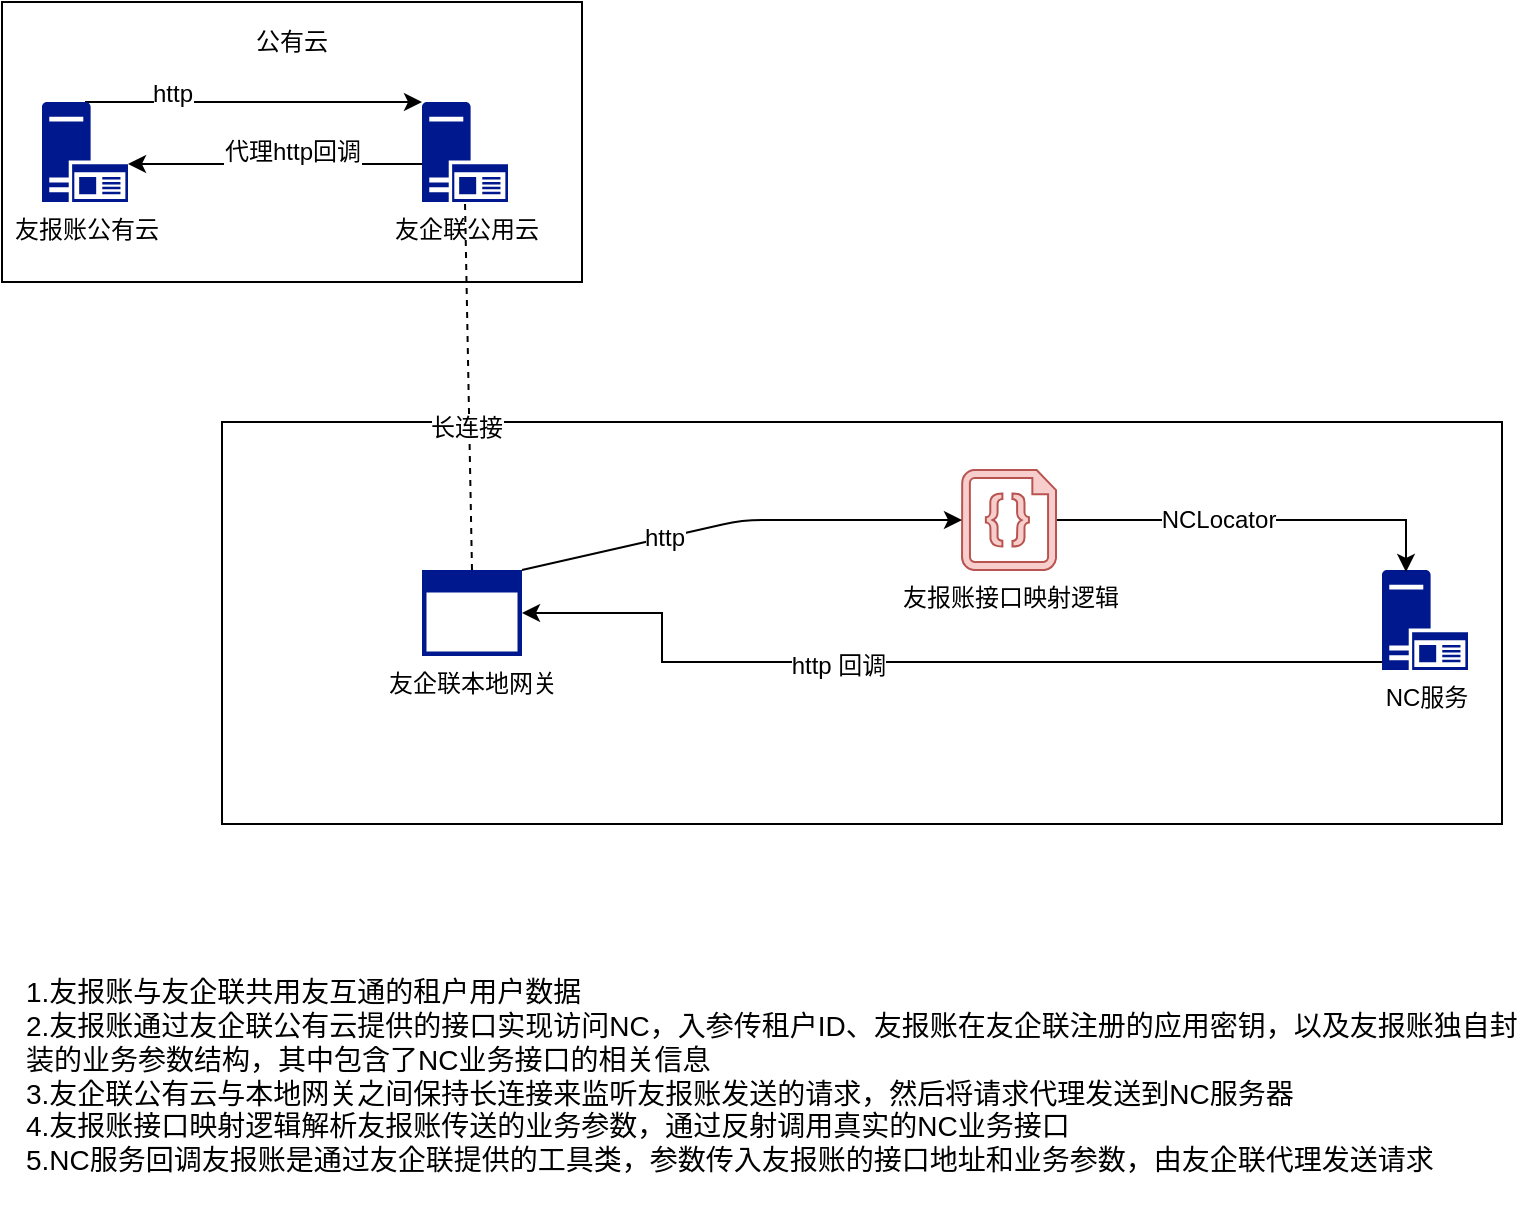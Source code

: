 <mxfile version="10.9.6" type="github"><diagram id="U3qkeHfja_mtmwVXCyVQ" name="第 1 页"><mxGraphModel dx="899" dy="521" grid="1" gridSize="10" guides="1" tooltips="1" connect="1" arrows="1" fold="1" page="1" pageScale="1" pageWidth="827" pageHeight="1169" math="0" shadow="0"><root><mxCell id="0"/><mxCell id="1" parent="0"/><mxCell id="0E6s25mUo1vJo3wwSj1F-11" value="" style="rounded=0;whiteSpace=wrap;html=1;" vertex="1" parent="1"><mxGeometry x="140" y="330" width="640" height="201" as="geometry"/></mxCell><mxCell id="0E6s25mUo1vJo3wwSj1F-8" value="" style="rounded=0;whiteSpace=wrap;html=1;" vertex="1" parent="1"><mxGeometry x="30" y="120" width="290" height="140" as="geometry"/></mxCell><mxCell id="0E6s25mUo1vJo3wwSj1F-7" value="" style="edgeStyle=orthogonalEdgeStyle;rounded=0;orthogonalLoop=1;jettySize=auto;html=1;entryX=0.02;entryY=0.01;entryDx=0;entryDy=0;entryPerimeter=0;exitX=0.5;exitY=0;exitDx=0;exitDy=0;exitPerimeter=0;" edge="1" parent="1" source="0E6s25mUo1vJo3wwSj1F-1" target="0E6s25mUo1vJo3wwSj1F-2"><mxGeometry relative="1" as="geometry"><mxPoint x="173" y="195" as="targetPoint"/><Array as="points"><mxPoint x="240" y="170"/><mxPoint x="240" y="171"/></Array></mxGeometry></mxCell><mxCell id="0E6s25mUo1vJo3wwSj1F-28" value="http" style="text;html=1;resizable=0;points=[];align=center;verticalAlign=middle;labelBackgroundColor=#ffffff;" vertex="1" connectable="0" parent="0E6s25mUo1vJo3wwSj1F-7"><mxGeometry x="-0.494" y="4" relative="1" as="geometry"><mxPoint as="offset"/></mxGeometry></mxCell><mxCell id="0E6s25mUo1vJo3wwSj1F-1" value="友报账公有云" style="pointerEvents=1;shadow=0;dashed=0;html=1;strokeColor=none;labelPosition=center;verticalLabelPosition=bottom;verticalAlign=top;align=center;shape=mxgraph.mscae.enterprise.application_server2;fillColor=#00188D;" vertex="1" parent="1"><mxGeometry x="50" y="170" width="43" height="50" as="geometry"/></mxCell><mxCell id="0E6s25mUo1vJo3wwSj1F-27" value="" style="edgeStyle=orthogonalEdgeStyle;rounded=0;orthogonalLoop=1;jettySize=auto;html=1;entryX=1;entryY=0.62;entryDx=0;entryDy=0;entryPerimeter=0;" edge="1" parent="1" source="0E6s25mUo1vJo3wwSj1F-2" target="0E6s25mUo1vJo3wwSj1F-1"><mxGeometry relative="1" as="geometry"><mxPoint x="160" y="195" as="targetPoint"/><Array as="points"><mxPoint x="180" y="201"/><mxPoint x="180" y="201"/></Array></mxGeometry></mxCell><mxCell id="0E6s25mUo1vJo3wwSj1F-29" value="代理http回调" style="text;html=1;resizable=0;points=[];align=center;verticalAlign=middle;labelBackgroundColor=#ffffff;" vertex="1" connectable="0" parent="0E6s25mUo1vJo3wwSj1F-27"><mxGeometry x="0.252" y="-2" relative="1" as="geometry"><mxPoint x="27" y="-4" as="offset"/></mxGeometry></mxCell><mxCell id="0E6s25mUo1vJo3wwSj1F-2" value="友企联公用云" style="pointerEvents=1;shadow=0;dashed=0;html=1;strokeColor=none;labelPosition=center;verticalLabelPosition=bottom;verticalAlign=top;align=center;shape=mxgraph.mscae.enterprise.application_server2;fillColor=#00188D;" vertex="1" parent="1"><mxGeometry x="240" y="170" width="43" height="50" as="geometry"/></mxCell><mxCell id="0E6s25mUo1vJo3wwSj1F-4" value="友企联本地网关" style="pointerEvents=1;shadow=0;dashed=0;html=1;strokeColor=none;labelPosition=center;verticalLabelPosition=bottom;verticalAlign=top;align=center;shape=mxgraph.mscae.enterprise.application_blank;fillColor=#00188D;" vertex="1" parent="1"><mxGeometry x="240" y="404" width="50" height="43" as="geometry"/></mxCell><mxCell id="0E6s25mUo1vJo3wwSj1F-23" value="" style="edgeStyle=orthogonalEdgeStyle;rounded=0;orthogonalLoop=1;jettySize=auto;html=1;entryX=1;entryY=0.5;entryDx=0;entryDy=0;entryPerimeter=0;" edge="1" parent="1" source="0E6s25mUo1vJo3wwSj1F-5" target="0E6s25mUo1vJo3wwSj1F-4"><mxGeometry relative="1" as="geometry"><mxPoint x="640" y="429" as="targetPoint"/><Array as="points"><mxPoint x="360" y="450"/><mxPoint x="360" y="426"/></Array></mxGeometry></mxCell><mxCell id="0E6s25mUo1vJo3wwSj1F-24" value="http 回调" style="text;html=1;resizable=0;points=[];align=center;verticalAlign=middle;labelBackgroundColor=#ffffff;" vertex="1" connectable="0" parent="0E6s25mUo1vJo3wwSj1F-23"><mxGeometry x="0.197" y="2" relative="1" as="geometry"><mxPoint as="offset"/></mxGeometry></mxCell><mxCell id="0E6s25mUo1vJo3wwSj1F-5" value="NC服务" style="pointerEvents=1;shadow=0;dashed=0;html=1;strokeColor=none;labelPosition=center;verticalLabelPosition=bottom;verticalAlign=top;align=center;shape=mxgraph.mscae.enterprise.application_server2;fillColor=#00188D;" vertex="1" parent="1"><mxGeometry x="720" y="404" width="43" height="50" as="geometry"/></mxCell><mxCell id="0E6s25mUo1vJo3wwSj1F-9" value="公有云" style="text;html=1;strokeColor=none;fillColor=none;align=center;verticalAlign=middle;whiteSpace=wrap;rounded=0;" vertex="1" parent="1"><mxGeometry x="155" y="130" width="40" height="20" as="geometry"/></mxCell><mxCell id="0E6s25mUo1vJo3wwSj1F-13" value="" style="endArrow=none;dashed=1;html=1;entryX=0.5;entryY=1;entryDx=0;entryDy=0;entryPerimeter=0;exitX=0.5;exitY=0;exitDx=0;exitDy=0;exitPerimeter=0;" edge="1" parent="1" source="0E6s25mUo1vJo3wwSj1F-4" target="0E6s25mUo1vJo3wwSj1F-2"><mxGeometry width="50" height="50" relative="1" as="geometry"><mxPoint x="250" y="330" as="sourcePoint"/><mxPoint x="300" y="280" as="targetPoint"/></mxGeometry></mxCell><mxCell id="0E6s25mUo1vJo3wwSj1F-15" value="长连接" style="text;html=1;resizable=0;points=[];align=center;verticalAlign=middle;labelBackgroundColor=#ffffff;" vertex="1" connectable="0" parent="0E6s25mUo1vJo3wwSj1F-13"><mxGeometry x="-0.225" y="2" relative="1" as="geometry"><mxPoint as="offset"/></mxGeometry></mxCell><mxCell id="0E6s25mUo1vJo3wwSj1F-30" value="1.友报账与友企联共用友互通的租户用户数据&lt;br style=&quot;font-size: 14px;&quot;&gt;2.友报账通过友企联公有云提供的接口实现访问NC，入参传租户ID、友报账在友企联注册的应用密钥，以及友报账独自封装的业务参数结构，其中包含了NC业务接口的相关信息&lt;br style=&quot;font-size: 14px;&quot;&gt;3.友企联公有云与本地网关之间保持长连接来监听友报账发送的请求，然后将请求代理发送到NC服务器&lt;br style=&quot;font-size: 14px;&quot;&gt;4.友报账接口映射逻辑解析友报账传送的业务参数，通过反射调用真实的NC业务接口&lt;br style=&quot;font-size: 14px;&quot;&gt;5.NC服务回调友报账是通过友企联提供的工具类，参数传入友报账的接口地址和业务参数，由友企联代理发送请求" style="text;html=1;strokeColor=none;fillColor=none;align=left;verticalAlign=middle;whiteSpace=wrap;rounded=0;strokeWidth=1;fontSize=14;" vertex="1" parent="1"><mxGeometry x="40" y="584" width="750" height="146" as="geometry"/></mxCell><mxCell id="0E6s25mUo1vJo3wwSj1F-37" value="" style="edgeStyle=orthogonalEdgeStyle;rounded=0;orthogonalLoop=1;jettySize=auto;html=1;entryX=0.279;entryY=0.02;entryDx=0;entryDy=0;entryPerimeter=0;" edge="1" parent="1" source="0E6s25mUo1vJo3wwSj1F-31" target="0E6s25mUo1vJo3wwSj1F-5"><mxGeometry relative="1" as="geometry"><mxPoint x="637" y="379" as="targetPoint"/></mxGeometry></mxCell><mxCell id="0E6s25mUo1vJo3wwSj1F-38" value="NCLocator" style="text;html=1;resizable=0;points=[];align=center;verticalAlign=middle;labelBackgroundColor=#ffffff;" vertex="1" connectable="0" parent="0E6s25mUo1vJo3wwSj1F-37"><mxGeometry x="-0.194" relative="1" as="geometry"><mxPoint as="offset"/></mxGeometry></mxCell><mxCell id="0E6s25mUo1vJo3wwSj1F-31" value="友报账接口映射逻辑" style="pointerEvents=1;shadow=0;dashed=0;html=1;strokeColor=#b85450;labelPosition=center;verticalLabelPosition=bottom;verticalAlign=top;align=center;shape=mxgraph.azure.code_file;fillColor=#f8cecc;" vertex="1" parent="1"><mxGeometry x="510" y="354" width="47" height="50" as="geometry"/></mxCell><mxCell id="0E6s25mUo1vJo3wwSj1F-32" value="" style="endArrow=classic;html=1;entryX=0;entryY=0.5;entryDx=0;entryDy=0;entryPerimeter=0;exitX=1;exitY=0;exitDx=0;exitDy=0;exitPerimeter=0;" edge="1" parent="1" source="0E6s25mUo1vJo3wwSj1F-4" target="0E6s25mUo1vJo3wwSj1F-31"><mxGeometry width="50" height="50" relative="1" as="geometry"><mxPoint x="330" y="440" as="sourcePoint"/><mxPoint x="380" y="390" as="targetPoint"/><Array as="points"><mxPoint x="400" y="379"/></Array></mxGeometry></mxCell><mxCell id="0E6s25mUo1vJo3wwSj1F-33" value="http" style="text;html=1;resizable=0;points=[];align=center;verticalAlign=middle;labelBackgroundColor=#ffffff;" vertex="1" connectable="0" parent="0E6s25mUo1vJo3wwSj1F-32"><mxGeometry x="-0.345" relative="1" as="geometry"><mxPoint as="offset"/></mxGeometry></mxCell></root></mxGraphModel></diagram></mxfile>